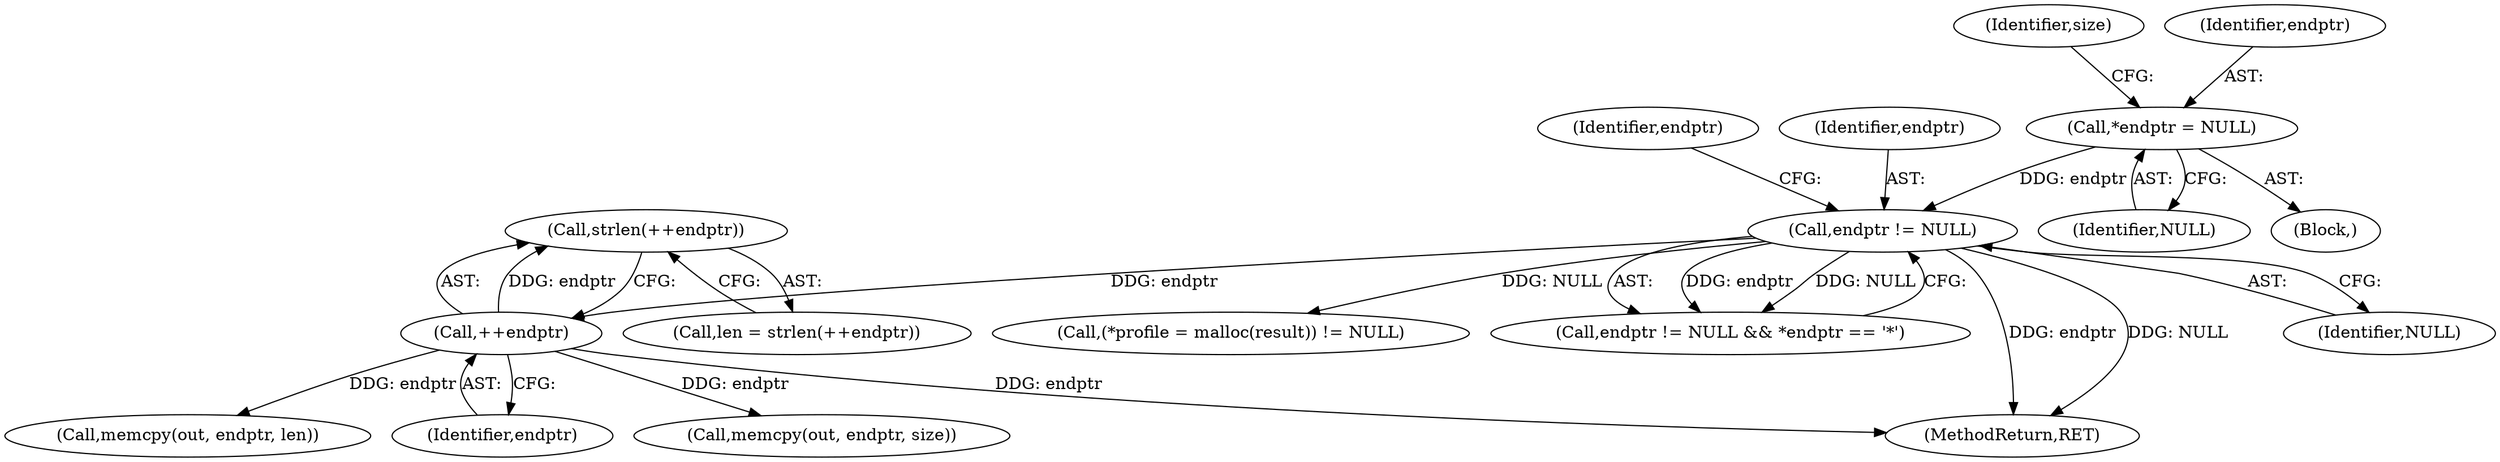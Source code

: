 digraph "0_Android_9d4853418ab2f754c2b63e091c29c5529b8b86ca_17@API" {
"1000133" [label="(Call,strlen(++endptr))"];
"1000134" [label="(Call,++endptr)"];
"1000122" [label="(Call,endptr != NULL)"];
"1000109" [label="(Call,*endptr = NULL)"];
"1000209" [label="(MethodReturn,RET)"];
"1000133" [label="(Call,strlen(++endptr))"];
"1000183" [label="(Call,memcpy(out, endptr, len))"];
"1000109" [label="(Call,*endptr = NULL)"];
"1000124" [label="(Identifier,NULL)"];
"1000154" [label="(Call,(*profile = malloc(result)) != NULL)"];
"1000122" [label="(Call,endptr != NULL)"];
"1000107" [label="(Block,)"];
"1000135" [label="(Identifier,endptr)"];
"1000114" [label="(Identifier,size)"];
"1000121" [label="(Call,endptr != NULL && *endptr == '*')"];
"1000127" [label="(Identifier,endptr)"];
"1000193" [label="(Call,memcpy(out, endptr, size))"];
"1000131" [label="(Call,len = strlen(++endptr))"];
"1000111" [label="(Identifier,NULL)"];
"1000110" [label="(Identifier,endptr)"];
"1000134" [label="(Call,++endptr)"];
"1000123" [label="(Identifier,endptr)"];
"1000133" -> "1000131"  [label="AST: "];
"1000133" -> "1000134"  [label="CFG: "];
"1000134" -> "1000133"  [label="AST: "];
"1000131" -> "1000133"  [label="CFG: "];
"1000134" -> "1000133"  [label="DDG: endptr"];
"1000134" -> "1000135"  [label="CFG: "];
"1000135" -> "1000134"  [label="AST: "];
"1000134" -> "1000209"  [label="DDG: endptr"];
"1000122" -> "1000134"  [label="DDG: endptr"];
"1000134" -> "1000183"  [label="DDG: endptr"];
"1000134" -> "1000193"  [label="DDG: endptr"];
"1000122" -> "1000121"  [label="AST: "];
"1000122" -> "1000124"  [label="CFG: "];
"1000123" -> "1000122"  [label="AST: "];
"1000124" -> "1000122"  [label="AST: "];
"1000127" -> "1000122"  [label="CFG: "];
"1000121" -> "1000122"  [label="CFG: "];
"1000122" -> "1000209"  [label="DDG: endptr"];
"1000122" -> "1000209"  [label="DDG: NULL"];
"1000122" -> "1000121"  [label="DDG: endptr"];
"1000122" -> "1000121"  [label="DDG: NULL"];
"1000109" -> "1000122"  [label="DDG: endptr"];
"1000122" -> "1000154"  [label="DDG: NULL"];
"1000109" -> "1000107"  [label="AST: "];
"1000109" -> "1000111"  [label="CFG: "];
"1000110" -> "1000109"  [label="AST: "];
"1000111" -> "1000109"  [label="AST: "];
"1000114" -> "1000109"  [label="CFG: "];
}
